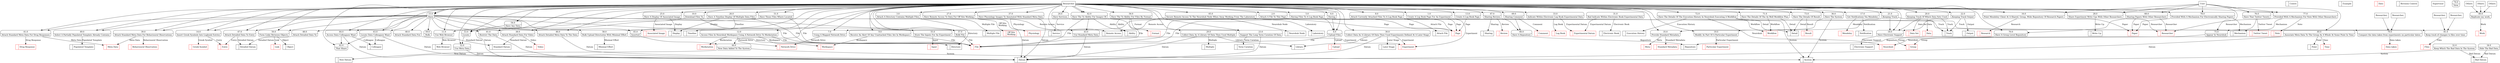 digraph dfd2{ 
node[shape=record]
200 [label="<f0>  |<f1> Experiment " color=red];
201 [label="<f0>  |<f1> Page " color=red];
202 [label="<f0>  |<f1> File " color=red];
203 [label="<f0>  |<f1> Multiple File " ];
204 [label="<f0>  |<f1> Directory " ];
205 [label="<f0>  |<f1> Attach File " ];
206 [label="<f0>  |<f1> Workspace " color=red];
207 [label="<f0>  |<f1> Web Browser " ];
208 [label="<f0>  |<f1> Network Drive " color=red];
209 [label="<f0>  |<f1> Workstation " color=red];
210 [label="<f0>  |<f1> Greek Symbol " color=red];
211 [label="<f0>  |<f1> Notification " ];
212 [label="<f0>  |<f1> Mendeley " color=red];
213 [label="<f0>  |<f1> Track " ];
214 [label="<f0>  |<f1> Electronic Support " ];
215 [label="<f0>  |<f1> Output " ];
216 [label="<f0>  |<f1> Particular Experiment " color=red];
217 [label="<f0>  |<f1> Service " ];
218 [label="<f0>  |<f1> Datum " ];
219 [label="<f0>  |<f1> Display " ];
220 [label="<f0>  |<f1> Associated Image " color=red];
221 [label="<f0>  |<f1> Off Site\nWorking " color=red];
222 [label="<f0>  |<f1> Remote Access " ];
223 [label="<f0>  |<f1> Researcher " color=red];
224 [label="<f0>  |<f1> Later Stage " ];
225 [label="<f0>  |<f1> Multiple " ];
226 [label="<f0>  |<f1> Library " ];
227 [label="<f0>  |<f1> System " ];
228 [label="<f0>  |<f1> Experimental Datum " color=red];
229 [label="<f0>  |<f1> Bad Datum " ];
230 [label="<f0>  |<f1> Electronic Book " ];
231 [label="<f0>  |<f1> Centre " ];
232 [label="<f0>  |<f1> Standard Metadata " color=red];
233 [label="<f0>  |<f1> Standard Datum " ];
234 [label="<f0>  |<f1> Video " color=red];
235 [label="<f0>  |<f1> Behavioural Observation " color=red];
236 [label="<f0>  |<f1> Ability " ];
237 [label="<f0>  |<f1> New Datum " ];
238 [label="<f0>  |<f1> Detailed Datum " ];
239 [label="<f0>  |<f1> Entry " color=red];
240 [label="<f0>  |<f1> Populated Template " ];
241 [label="<f0>  |<f1> Meta Data " color=red];
242 [label="<f0>  |<f1> Object " ];
243 [label="<f0>  |<f1> Link " color=red];
244 [label="<f0>  |<f1> Example " ];
245 [label="<f0>  |<f1> Input " color=red];
246 [label="<f0>  |<f1> Format " color=red];
247 [label="<f0>  |<f1> Minimal Effort " ];
248 [label="<f0>  |<f1> Group " color=red];
249 [label="<f0>  |<f1> Point " ];
250 [label="<f0>  |<f1> Time " color=red];
251 [label="<f0>  |<f1> Colleague " ];
252 [label="<f0>  |<f1> Neurohub Node " ];
253 [label="<f0>  |<f1> Laboratory " ];
254 [label="<f0>  |<f1> Paper " color=red];
255 [label="<f0>  |<f1> Repository " ];
256 [label="<f0>  |<f1> Review " color=red];
257 [label="<f0>  |<f1> Comment " color=red];
258 [label="<f0>  |<f1> Neurohub " color=red];
259 [label="<f0>  |<f1> Detail " ];
260 [label="<f0>  |<f1> Workflow " color=red];
261 [label="<f0>  |<f1> Execution History " ];
262 [label="<f0>  |<f1> Result " color=red];
263 [label="<f0>  |<f1> Date " color=red];
264 [label="<f0>  |<f1> Note " color=red];
265 [label="<f0>  |<f1> Mechanism " ];
266 [label="<f0>  |<f1> Data Set " color=red];
267 [label="<f0>  |<f1> Term Curation " ];
268 [label="<f0>  |<f1> Write Up " ];
269 [label="<f0>  |<f1> Log Book " color=red];
270 [label="<f0>  |<f1> Drug Response " color=red];
271 [label="<f0>  |<f1> Twitter Tweet " color=red];
272 [label="<f0>  |<f1> Research " color=red];
273 [label="<f0>  |<f1> Timeline " ];
274 [label="<f0>  |<f1> Data " color=red];
275 [label="<f0>  |<f1> Meta " color=red];
276 [label="<f0>  |<f1> Physiology " color=red];
277 [label="<f0>  |<f1> Upload " color=red];
278 [label="<f0>  |<f1> Revision Control " ];
279 [label="<f0>  |<f1> Sharing " ];
280 [label="Researcher" shape=box];
281 [label="Supervisor" shape=box];
282 [label="User" shape=box];
283 [label="{<f0> 1.0|<f1> Create A Log Book Page For An Experiment }" shape=Mrecord];
284 [label="{<f0> 2.0|<f1> Attach A File To This Page }" shape=Mrecord];
285 [label="{<f0> 3.0|<f1> Attach A Directory Contains Multiple Files }" shape=Mrecord];
286 [label="{<f0> 4.0|<f1> Upload Files }" shape=Mrecord];
287 [label="{<f0> 5.0|<f1> Having Files To A Log Book Page }" shape=Mrecord];
288 [label="{<f0> 6.0|<f1> Having }" shape=Mrecord];
289 [label="{<f0> 7.0|<f1> Using A Mapped Network Drive }" shape=Mrecord];
290 [label="{<f0> 8.0|<f1> Attach Currently Attached Files To A Log Book Page }" shape=Mrecord];
291 [label="{<f0> 9.0|<f1> Receive An Alert Of Any Unattached Files Are In Workspace }" shape=Mrecord];
292 [label="{<f0> 10.0|<f1> Download Files To }" shape=Mrecord];
293 [label="{<f0> 11.0|<f1> Use Web Browser }" shape=Mrecord];
294 [label="{<f0> 12.0|<f1> Access Files In Neurohub Workspace Using A Network Drive To Workstation }" shape=Mrecord];
295 [label="{<f0> 13.0|<f1> Create A Log Book Page }" shape=Mrecord];
296 [label="{<f0> 14.0|<f1> Insert Greek Symbols Into Logbook Entries }" shape=Mrecord];
297 [label="{<f0> 15.0|<f1> Have }" shape=Mrecord];
298 [label="{<f0> 16.0|<f1> Point Mendeley Client At A Shared, Group, Wide Repository Of Research Papers }" shape=Mrecord];
299 [label="{<f0> 17.0|<f1> Get Notifications Via Mendeley }" shape=Mrecord];
300 [label="{<f0> 18.0|<f1> Have Electronic Support }" shape=Mrecord];
301 [label="{<f0> 19.0|<f1> Modify As Part Of A Particular Experiment }" shape=Mrecord];
302 [label="{<f0> 20.0|<f1> Keeping Track Of Which Data Sets Used }" shape=Mrecord];
303 [label="{<f0> 21.0|<f1> Keeping Track }" shape=Mrecord];
304 [label="{<f0> 22.0|<f1> Keeping Track Output }" shape=Mrecord];
305 [label="{<f0> 23.0|<f1> Support The Long Term Curation Of Data }" shape=Mrecord];
306 [label="{<f0> 24.0|<f1> Have Services }" shape=Mrecord];
307 [label="{<f0> 25.0|<f1> Have A Display Of Associated Image }" shape=Mrecord];
308 [label="{<f0> 26.0|<f1> Have A Timeline Display Of Multiple Data Files }" shape=Mrecord];
309 [label="{<f0> 27.0|<f1> Have Remote Access To Data For Off Site Working }" shape=Mrecord];
310 [label="{<f0> 28.0|<f1> Share Experiment Write Ups With Other Researchers }" shape=Mrecord];
311 [label="{<f0> 29.0|<f1> Collect Data As A Library Of Data Then Used Multiple }" shape=Mrecord];
312 [label="{<f0> 30.0|<f1> Collect Data As A Library Of Data Then Used Experiments Defined At A Later Stage }" shape=Mrecord];
313 [label="{<f0> 31.0|<f1> Bad Indicate Within Electronic Book Experimental Data }" shape=Mrecord];
314 [label="{<f0> 32.0|<f1> Keep Which The Bad Data In The System }" shape=Mrecord];
315 [label="{<f0> 33.0|<f1> Indicate Within Electronic Log Book Experimental Data }" shape=Mrecord];
316 [label="{<f0> 34.0|<f1> Hide The Bad Data }" shape=Mrecord];
317 [label="{<f0> 35.0|<f1> Provide Standard Metadata }" shape=Mrecord];
318 [label="{<f0> 36.0|<f1> Have The System }" shape=Mrecord];
319 [label="{<f0> 37.0|<f1> Have Physiology Images To Annotated With Standard Meta Data }" shape=Mrecord];
320 [label="{<f0> 38.0|<f1> Attach Standard Data For Video }" shape=Mrecord];
321 [label="{<f0> 39.0|<f1> Attach Standard Meta Data For Behavioural Observations }" shape=Mrecord];
322 [label="{<f0> 40.0|<f1> Attach Standard Data For }" shape=Mrecord];
323 [label="{<f0> 41.0|<f1> Attach Standard Meta Data For Drug Responses }" shape=Mrecord];
324 [label="{<f0> 42.0|<f1> Have The To Ability For Images Of }" shape=Mrecord];
325 [label="{<f0> 43.0|<f1> Use Standard Meta Data }" shape=Mrecord];
326 [label="{<f0> 44.0|<f1> New Data Added To The System }" shape=Mrecord];
327 [label="{<f0> 45.0|<f1> Inserted }" shape=Mrecord];
328 [label="{<f0> 46.0|<f1> Attach Detailed Meta Data To The Data }" shape=Mrecord];
329 [label="{<f0> 47.0|<f1> Attach Detailed Data To Entry }" shape=Mrecord];
330 [label="{<f0> 48.0|<f1> Attach Detailed Data To }" shape=Mrecord];
331 [label="{<f0> 49.0|<f1> Select A Partially Populated Template Already Contains }" shape=Mrecord];
332 [label="{<f0> 50.0|<f1> Form Links Between Objects }" shape=Mrecord];
333 [label="{<f0> 51.0|<f1> Have Those Files Where Located }" shape=Mrecord];
334 [label="{<f0> 52.0|<f1> Use Meta Data }" shape=Mrecord];
335 [label="{<f0> 53.0|<f1> Locate }" shape=Mrecord];
336 [label="{<f0> 54.0|<f1> Have Any Data }" shape=Mrecord];
337 [label="{<f0> 55.0|<f1> Store The Inputs For An Experiment }" shape=Mrecord];
338 [label="{<f0> 56.0|<f1> Have The To Ability For Files By Format }" shape=Mrecord];
339 [label="{<f0> 57.0|<f1> Bulk File }" shape=Mrecord];
340 [label="{<f0> 58.0|<f1> Bulk Upload Directories With Minimal Effort }" shape=Mrecord];
341 [label="{<f0> 59.0|<f1> Bulk }" shape=Mrecord];
342 [label="{<f0> 60.0|<f1> Associate Meta Data To The Group As A Whole At Some Point In Time }" shape=Mrecord];
343 [label="{<f0> 61.0|<f1> Restrict The Data }" shape=Mrecord];
344 [label="{<f0> 62.0|<f1> That Share }" shape=Mrecord];
345 [label="{<f0> 63.0|<f1> Locate Data Colleagues Want }" shape=Mrecord];
346 [label="{<f0> 64.0|<f1> Access Data Colleagues Want }" shape=Mrecord];
347 [label="{<f0> 65.0|<f1> Secure Remote Access To The Neurohub Node When Away Working From The Laboratory }" shape=Mrecord];
348 [label="{<f0> 66.0|<f1> Have A Repository }" shape=Mrecord];
349 [label="{<f0> 67.0|<f1> Sharing Review }" shape=Mrecord];
350 [label="{<f0> 68.0|<f1> Sharing Papers With Other Researchers }" shape=Mrecord];
351 [label="{<f0> 69.0|<f1> Sharing Comment }" shape=Mrecord];
352 [label="{<f0> 70.0|<f1> Have A Group Level Repository }" shape=Mrecord];
353 [label="{<f0> 71.0|<f1> Have The Details Of The As Well Workflow Plan }" shape=Mrecord];
354 [label="{<f0> 72.0|<f1> Have The Details Of The Execution History In Neurohub Executing A Workflow }" shape=Mrecord];
355 [label="{<f0> 73.0|<f1> Have The Details Of Result }" shape=Mrecord];
356 [label="{<f0> 74.0|<f1> View }" shape=Mrecord];
357 [label="{<f0> 75.0|<f1> Appear In Neurohub }" shape=Mrecord];
358 [label="{<f0> 76.0|<f1> Have That Twitter Tweets }" shape=Mrecord];
359 [label="{<f0> 77.0|<f1> Provided With A Mechanism For Note With Other Researchers }" shape=Mrecord];
360 [label="{<f0> 78.0|<f1> Provided With A Mechanism For Electronically Sharing Papers }" shape=Mrecord];
79 [label="{<f0> 79.0|<f1> Compare the data taken from experiments on particular dates. }" shape=Mrecord];
297 -> 79
1001 [label="Researcher," shape=box];
1001 -> 79
1003 [label="Researcher," shape=box];
1003 -> 79
1005 [label="<f0>  |<f1> Data taken " color=red];
79 -> 1005 [label="Data taken"]
80 [label="{<f0> 80.0|<f1> Replicate my work. }" shape=Mrecord];
1007 [label="Others" shape=box];
1007 -> 80
1009 [label="Others" shape=box];
1009 -> 80
1011 [label="Others" shape=box];
1011 -> 80
1013 [label="<f0>  |<f1> Work " color=red];
80 -> 1013 [label="Work"]
81 [label="{<f0> 81.0|<f1> Keep track of changes to files over time. }" shape=Mrecord];
297 -> 81
1016 [label="Researcher," shape=box];
1016 -> 81
1018 [label="Researcher," shape=box];
1018 -> 81
1020 [label="<f0>  |<f1> Files " color=red];
81 -> 1020 [label="Files"]
280 -> 283
280 -> 284
280 -> 285
280 -> 286
280 -> 287
280 -> 288
280 -> 289
280 -> 290
280 -> 291
280 -> 292
280 -> 293
280 -> 294
280 -> 295
280 -> 296
280 -> 297
280 -> 297
280 -> 298
280 -> 299
280 -> 300
280 -> 301
280 -> 302
280 -> 303
280 -> 304
280 -> 305
280 -> 306
280 -> 307
280 -> 308
280 -> 309
280 -> 310
280 -> 311
280 -> 312
280 -> 315
280 -> 317
280 -> 318
280 -> 319
280 -> 320
280 -> 321
280 -> 323
280 -> 324
280 -> 324
280 -> 325
280 -> 326
280 -> 327
280 -> 328
280 -> 329
280 -> 331
280 -> 332
280 -> 333
280 -> 334
280 -> 335
280 -> 336
280 -> 337
280 -> 338
280 -> 339
280 -> 340
280 -> 342
280 -> 343
280 -> 344
280 -> 345
280 -> 346
280 -> 347
280 -> 349
280 -> 350
280 -> 351
280 -> 352
280 -> 353
280 -> 354
280 -> 355
280 -> 359
280 -> 360
282 -> 298
282 -> 310
282 -> 350
282 -> 357
282 -> 358
282 -> 359
282 -> 360
283 -> 200 [label="Experiment"]
283 -> 201 [label="Page"]
284 -> 202 [label="File"]
284 -> 201 [label="Page"]
285 -> 204 [label="Directory"]
285 -> 203 [label="Multiple File"]
286 -> 202 [label="File"]
287 -> 286
287 -> 289
287 -> 202 [label="File"]
287 -> 201 [label="Page"]
288 -> 286
289 -> 208 [label="Network Drive"]
290 -> 205 [label="Attach File"]
290 -> 201 [label="Page"]
291 -> 206 [label="Workspace"]
291 -> 202 [label="File"]
292 -> 293
292 -> 202 [label="File"]
293 -> 207 [label="Web Browser"]
294 -> 209 [label="Workstation"]
294 -> 202 [label="File"]
294 -> 208 [label="Network Drive"]
294 -> 206 [label="Workspace"]
295 -> 201 [label="Page"]
296 -> 210 [label="Greek Symbol"]
296 -> 239 [label="Entry"]
297 -> 296
297 -> 320
297 -> 321
297 -> 322
297 -> 323
297 -> 327
297 -> 328
297 -> 329
297 -> 330
297 -> 331
297 -> 332
297 -> 337
297 -> 339
297 -> 340
297 -> 341
297 -> 343
297 -> 345
297 -> 346
298 -> 254 [label="Paper"]
299 -> 211 [label="Notification"]
299 -> 212 [label="Mendeley"]
300 -> 214 [label="Electronic Support"]
301 -> 216 [label="Particular Experiment"]
302 -> 300
302 -> 213 [label="Track"]
302 -> 266 [label="Data Set"]
303 -> 300
303 -> 301
303 -> 213 [label="Track"]
304 -> 300
304 -> 215 [label="Output"]
304 -> 213 [label="Track"]
305 -> 267 [label="Term Curation"]
305 -> 218 [label="Datum"]
306 -> 305
306 -> 217 [label="Service"]
307 -> 219 [label="Display"]
307 -> 220 [label="Associated Image"]
308 -> 219 [label="Display"]
308 -> 202 [label="File"]
309 -> 222 [label="Remote Access"]
309 -> 221 [label="Off Site\nWorking"]
309 -> 218 [label="Datum"]
310 -> 268 [label="Write Up"]
310 -> 223 [label="Researcher"]
311 -> 225 [label="Multiple"]
311 -> 218 [label="Datum"]
311 -> 226 [label="Library"]
312 -> 226 [label="Library"]
312 -> 224 [label="Later Stage"]
312 -> 200 [label="Experiment"]
312 -> 218 [label="Datum"]
313 -> 230 [label="Electronic Book"]
313 -> 228 [label="Experimental Datum"]
314 -> 227 [label="System"]
314 -> 229 [label="Bad Datum"]
315 -> 269 [label="Log Book"]
315 -> 228 [label="Experimental Datum"]
316 -> 229 [label="Bad Datum"]
317 -> 232 [label="Standard Metadata"]
318 -> 317
318 -> 227 [label="System"]
319 -> 218 [label="Datum"]
320 -> 233 [label="Standard Datum"]
320 -> 234 [label="Video"]
321 -> 241 [label="Meta Data"]
321 -> 235 [label="Behavioural Observation"]
322 -> 233 [label="Standard Datum"]
323 -> 270 [label="Drug Response"]
323 -> 241 [label="Meta Data"]
324 -> 325
324 -> 236 [label="Ability"]
324 -> 202 [label="File"]
324 -> 227 [label="System"]
325 -> 218 [label="Datum"]
326 -> 237 [label="New Datum"]
326 -> 227 [label="System"]
327 -> 326
328 -> 218 [label="Datum"]
329 -> 238 [label="Detailed Datum"]
329 -> 239 [label="Entry"]
330 -> 238 [label="Detailed Datum"]
331 -> 240 [label="Populated Template"]
332 -> 243 [label="Link"]
332 -> 242 [label="Object"]
333 -> 335
333 -> 202 [label="File"]
334 -> 218 [label="Datum"]
335 -> 334
336 -> 218 [label="Datum"]
337 -> 245 [label="Input"]
337 -> 200 [label="Experiment"]
338 -> 246 [label="Format"]
338 -> 202 [label="File"]
338 -> 236 [label="Ability"]
339 -> 202 [label="File"]
340 -> 247 [label="Minimal Effort"]
340 -> 204 [label="Directory"]
342 -> 248 [label="Group"]
342 -> 249 [label="Point"]
342 -> 250 [label="Time"]
342 -> 218 [label="Datum"]
343 -> 218 [label="Datum"]
345 -> 344
345 -> 251 [label="Colleague"]
345 -> 218 [label="Datum"]
346 -> 344
346 -> 218 [label="Datum"]
346 -> 251 [label="Colleague"]
347 -> 252 [label="Neurohub Node"]
347 -> 253 [label="Laboratory"]
347 -> 222 [label="Remote Access"]
348 -> 255 [label="Repository"]
349 -> 348
349 -> 256 [label="Review"]
350 -> 352
350 -> 254 [label="Paper"]
350 -> 223 [label="Researcher"]
351 -> 348
351 -> 257 [label="Comment"]
352 -> 255 [label="Repository"]
352 -> 248 [label="Group"]
353 -> 259 [label="Detail"]
353 -> 260 [label="Workflow"]
354 -> 261 [label="Execution History"]
354 -> 258 [label="Neurohub"]
354 -> 260 [label="Workflow"]
354 -> 259 [label="Detail"]
355 -> 262 [label="Result"]
355 -> 259 [label="Detail"]
357 -> 258 [label="Neurohub"]
358 -> 357
358 -> 271 [label="Twitter Tweet"]
359 -> 264 [label="Note"]
359 -> 223 [label="Researcher"]
359 -> 265 [label="Mechanism"]
360 -> 265 [label="Mechanism"]
360 -> 254 [label="Paper"]
298 -> 272 [label="Research"]
308 -> 273 [label="Timeline"]
302 -> 274 [label="Data"]
317 -> 275 [label="Meta"]
319 -> 276 [label="Physiology"]
286 -> 277 [label="Upload"]
349 -> 279 [label="Sharing"]
}